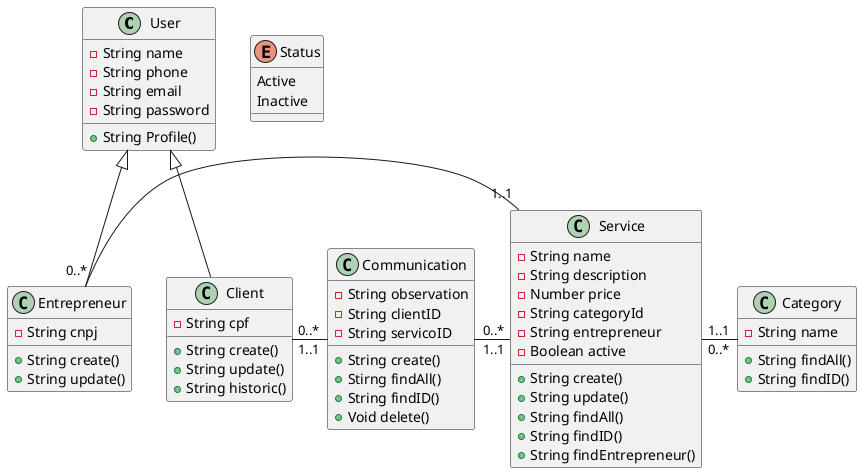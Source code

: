 @startuml DiagramClass
    class User {
      -String name
      -String phone
      -String email
      -String password

      +String Profile()
    }

    class Entrepreneur extends User {
      -String cnpj
      +String create()
      +String update()
    }

    class Client extends User {
      -String cpf
      +String create()
      +String update()
      +String historic()
    }


    class Service {
      -String name
      -String description
      -Number price
      -String categoryId
      -String entrepreneur
      -Boolean active

      +String create()
      +String update()
      +String findAll()
      +String findID()
      +String findEntrepreneur()
    }

    Entrepreneur "0..*" - "1..1" Service

    enum Status{
      Active
      Inactive
    }

    class Category {
      -String name

      +String findAll()
      +String findID()
    }

    Service "1..1" - "0..*" Category

    class Communication{
      -String observation 
      -String clientID
      -String servicoID

      +String create()
      +Stirng findAll()
      +String findID()
      +Void delete()
    }

    Client "0..*" - "1..1" Communication
    Communication "0..*" - "1..1" Service
    
@enduml